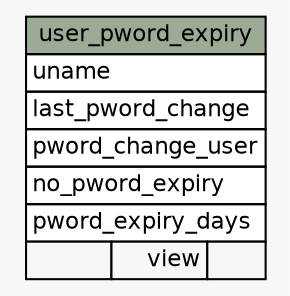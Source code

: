 // dot 2.36.0 on Windows 10 10.0
// SchemaSpy rev 590
digraph "user_pword_expiry" {
  graph [
    rankdir="RL"
    bgcolor="#f7f7f7"
    nodesep="0.18"
    ranksep="0.46"
    fontname="Helvetica"
    fontsize="11"
  ];
  node [
    fontname="Helvetica"
    fontsize="11"
    shape="plaintext"
  ];
  edge [
    arrowsize="0.8"
  ];
  "user_pword_expiry" [
    label=<
    <TABLE BORDER="0" CELLBORDER="1" CELLSPACING="0" BGCOLOR="#ffffff">
      <TR><TD COLSPAN="3" BGCOLOR="#9bab96" ALIGN="CENTER">user_pword_expiry</TD></TR>
      <TR><TD PORT="uname" COLSPAN="3" ALIGN="LEFT">uname</TD></TR>
      <TR><TD PORT="last_pword_change" COLSPAN="3" ALIGN="LEFT">last_pword_change</TD></TR>
      <TR><TD PORT="pword_change_user" COLSPAN="3" ALIGN="LEFT">pword_change_user</TD></TR>
      <TR><TD PORT="no_pword_expiry" COLSPAN="3" ALIGN="LEFT">no_pword_expiry</TD></TR>
      <TR><TD PORT="pword_expiry_days" COLSPAN="3" ALIGN="LEFT">pword_expiry_days</TD></TR>
      <TR><TD ALIGN="LEFT" BGCOLOR="#f7f7f7">  </TD><TD ALIGN="RIGHT" BGCOLOR="#f7f7f7">view</TD><TD ALIGN="RIGHT" BGCOLOR="#f7f7f7">  </TD></TR>
    </TABLE>>
    URL="tables/user_pword_expiry.html"
    tooltip="user_pword_expiry"
  ];
}
